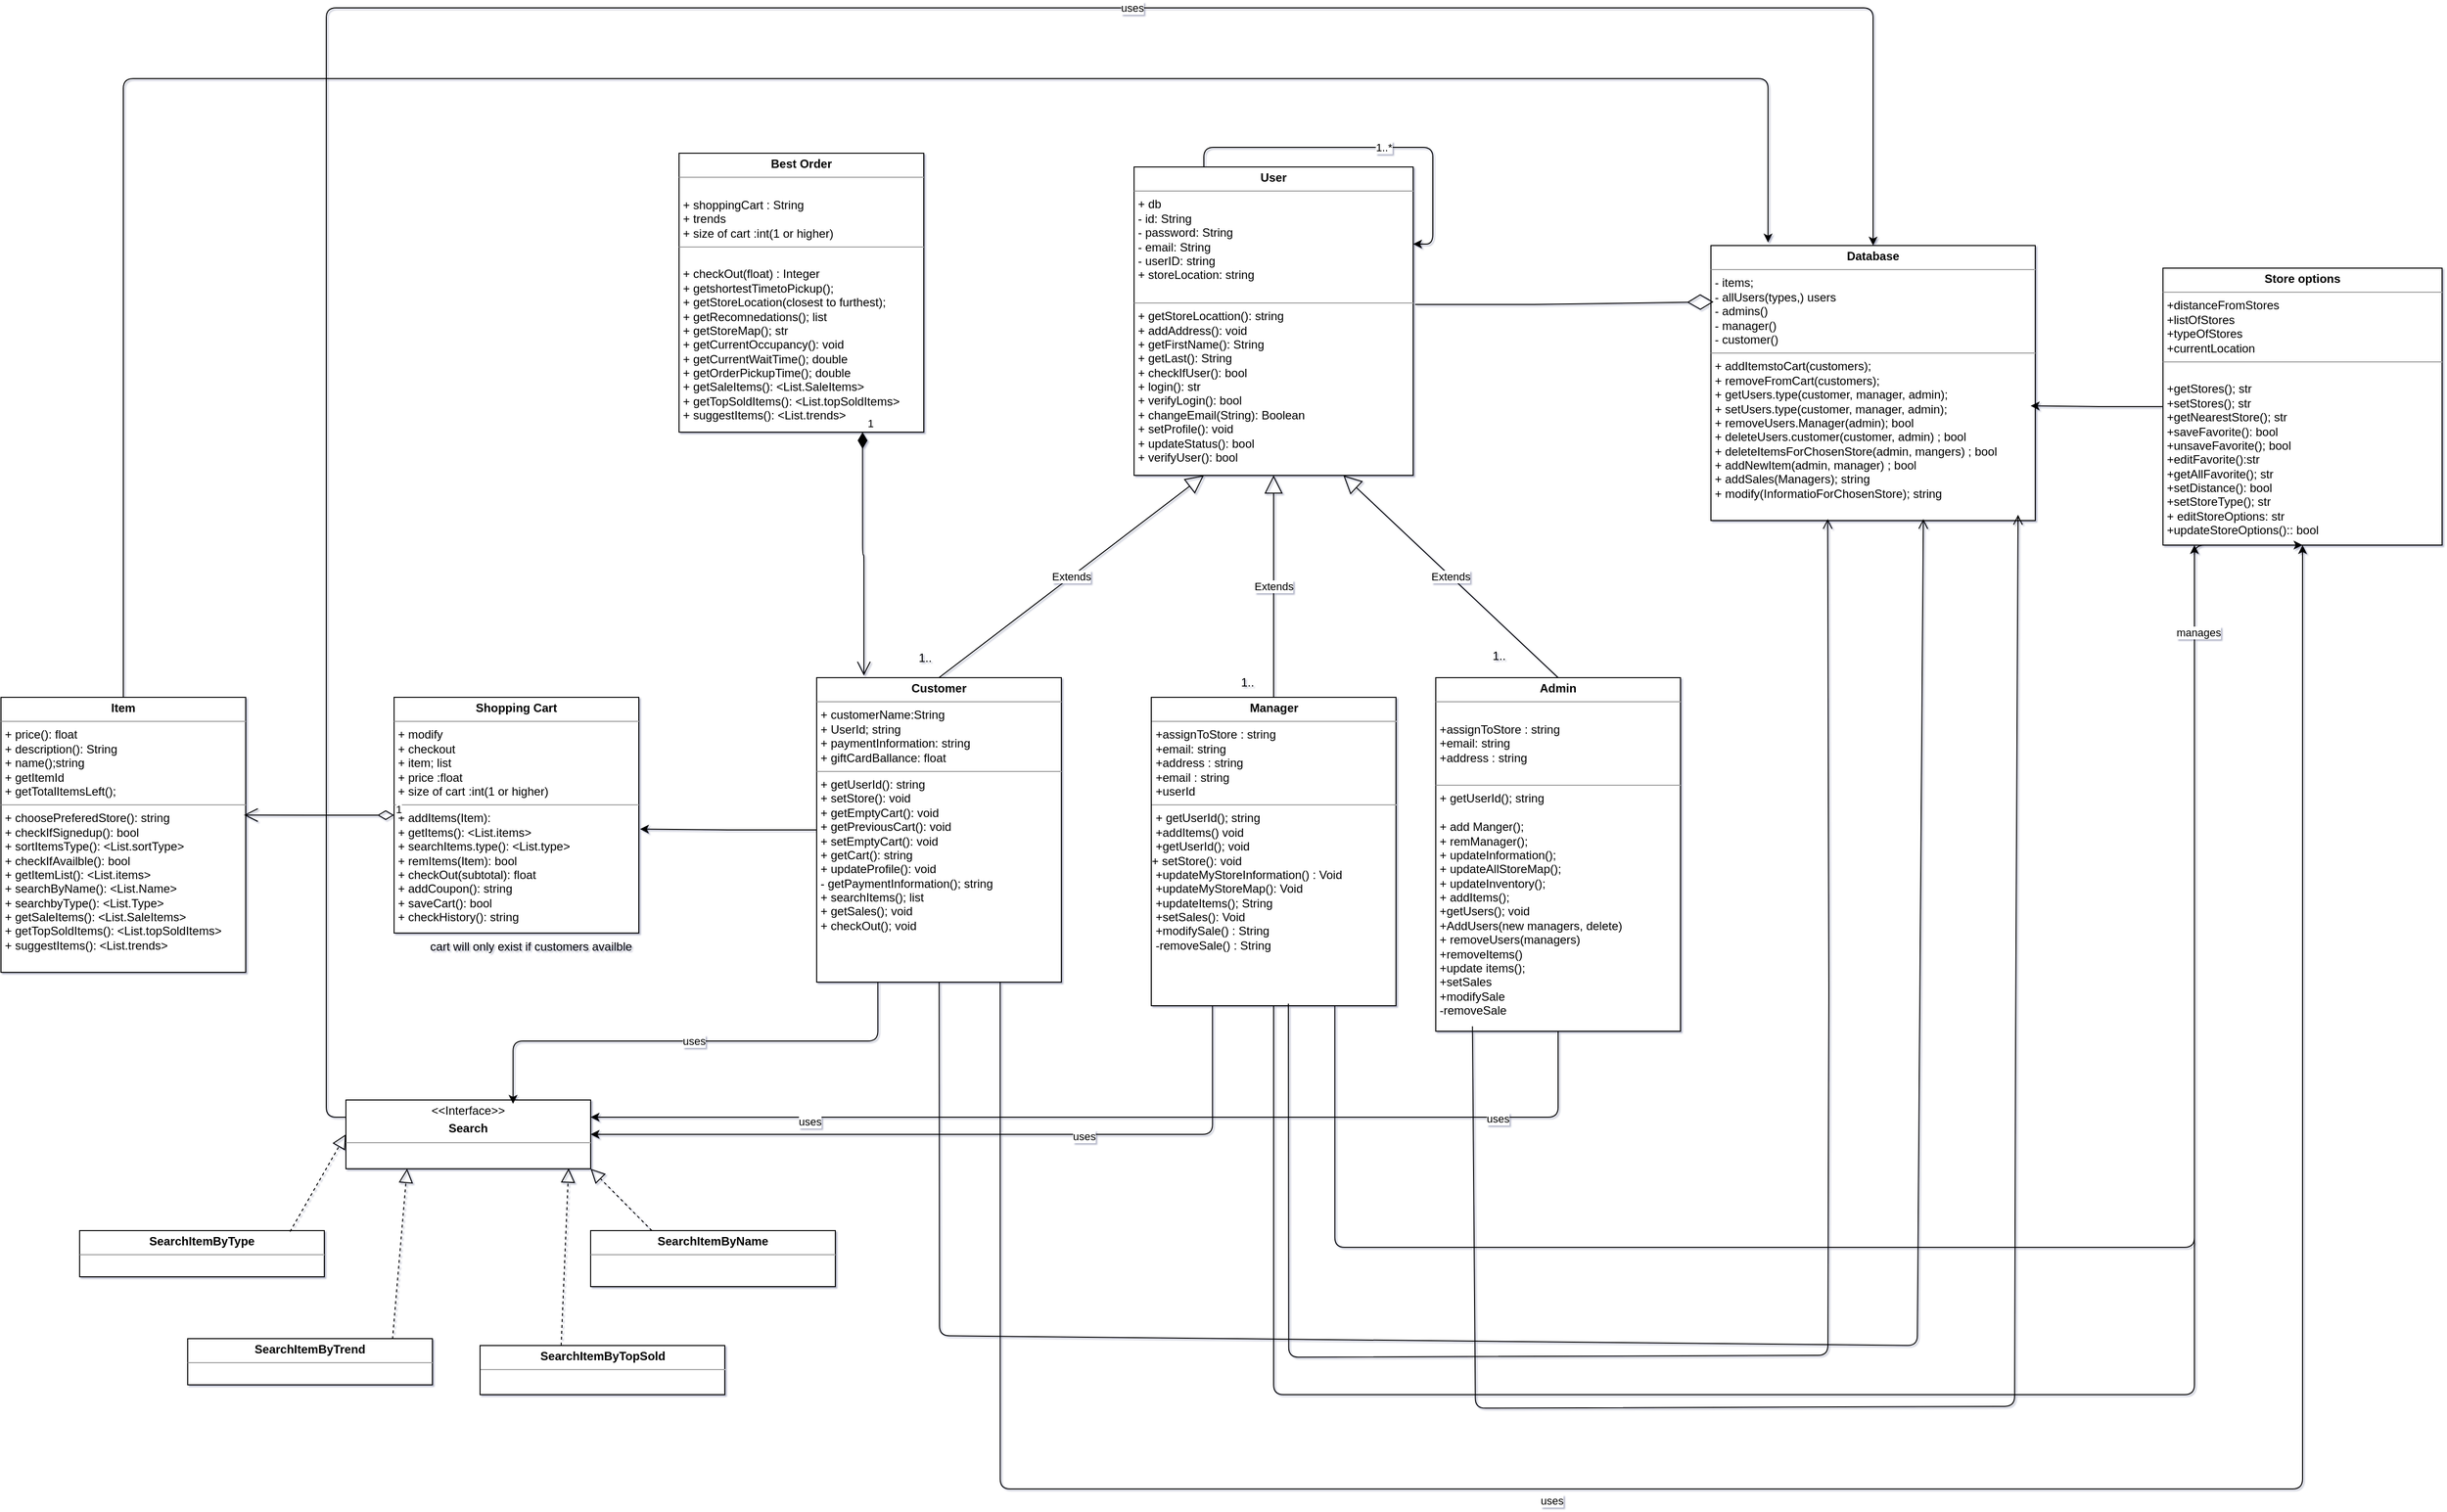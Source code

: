 <mxfile version="16.6.7" type="device"><diagram id="tmAvwurHHeHUcrPJhPX1" name="Page-1"><mxGraphModel dx="4843" dy="2565" grid="0" gridSize="10" guides="1" tooltips="1" connect="1" arrows="1" fold="1" page="1" pageScale="1" pageWidth="1169" pageHeight="827" background="#FFFFFF" math="1" shadow="1"><root><mxCell id="0"/><mxCell id="1" parent="0"/><mxCell id="Yh5USeuno_GBtxVjrRNv-124" value="" style="group" vertex="1" connectable="0" parent="1"><mxGeometry x="-2298" y="-796" width="2484" height="1508" as="geometry"/></mxCell><mxCell id="Yh5USeuno_GBtxVjrRNv-4" value="&lt;p style=&quot;margin: 0px ; margin-top: 4px ; text-align: center&quot;&gt;&lt;b&gt;User&lt;/b&gt;&lt;/p&gt;&lt;hr size=&quot;1&quot;&gt;&lt;p style=&quot;margin: 0px ; margin-left: 4px&quot;&gt;+ db&lt;/p&gt;&lt;p style=&quot;margin: 0px ; margin-left: 4px&quot;&gt;- id: String&lt;/p&gt;&lt;p style=&quot;margin: 0px ; margin-left: 4px&quot;&gt;- password: String&lt;/p&gt;&lt;p style=&quot;margin: 0px ; margin-left: 4px&quot;&gt;- email: String&amp;nbsp;&lt;/p&gt;&lt;p style=&quot;margin: 0px ; margin-left: 4px&quot;&gt;- userID: string&lt;/p&gt;&lt;p style=&quot;margin: 0px 0px 0px 4px&quot;&gt;+ storeLocation: string&lt;/p&gt;&lt;div&gt;&lt;br&gt;&lt;/div&gt;&lt;hr size=&quot;1&quot;&gt;&lt;p style=&quot;margin: 0px ; margin-left: 4px&quot;&gt;+ getStoreLocattion(): string&lt;/p&gt;&lt;p style=&quot;margin: 0px ; margin-left: 4px&quot;&gt;+ addAddress(): void&lt;/p&gt;&lt;p style=&quot;margin: 0px ; margin-left: 4px&quot;&gt;+ getFirstName(): String&lt;/p&gt;&lt;p style=&quot;margin: 0px ; margin-left: 4px&quot;&gt;+ getLast(): String&lt;/p&gt;&lt;p style=&quot;margin: 0px 0px 0px 4px&quot;&gt;+ checkIfUser(): bool&lt;/p&gt;&lt;p style=&quot;margin: 0px 0px 0px 4px&quot;&gt;+ login(): str&lt;/p&gt;&lt;p style=&quot;margin: 0px 0px 0px 4px&quot;&gt;+ verifyLogin(): bool&lt;/p&gt;&lt;p style=&quot;margin: 0px ; margin-left: 4px&quot;&gt;+ changeEmail(String): Boolean&lt;/p&gt;&lt;p style=&quot;margin: 0px ; margin-left: 4px&quot;&gt;+ setProfile(): void&lt;/p&gt;&lt;p style=&quot;margin: 0px ; margin-left: 4px&quot;&gt;&lt;span&gt;+ updateStatus(): bool&lt;/span&gt;&lt;br&gt;&lt;/p&gt;&lt;p style=&quot;margin: 0px ; margin-left: 4px&quot;&gt;+ verifyUser(): bool&lt;/p&gt;" style="verticalAlign=top;align=left;overflow=fill;fontSize=12;fontFamily=Helvetica;html=1;rounded=0;" vertex="1" parent="Yh5USeuno_GBtxVjrRNv-124"><mxGeometry x="1153" y="162" width="284" height="314" as="geometry"/></mxCell><mxCell id="Yh5USeuno_GBtxVjrRNv-9" value="&lt;p style=&quot;margin: 0px ; margin-top: 4px ; text-align: center&quot;&gt;&lt;b&gt;Customer&lt;/b&gt;&lt;/p&gt;&lt;hr size=&quot;1&quot;&gt;&lt;p style=&quot;margin: 0px ; margin-left: 4px&quot;&gt;+ customerName:String&lt;/p&gt;&lt;p style=&quot;margin: 0px ; margin-left: 4px&quot;&gt;+ UserId; string&amp;nbsp;&lt;/p&gt;&lt;p style=&quot;margin: 0px ; margin-left: 4px&quot;&gt;&lt;span&gt;+ paymentInformation: string&lt;/span&gt;&lt;br&gt;&lt;/p&gt;&lt;p style=&quot;margin: 0px ; margin-left: 4px&quot;&gt;+ giftCardBallance: float&lt;/p&gt;&lt;hr size=&quot;1&quot;&gt;&lt;p style=&quot;margin: 0px 0px 0px 4px&quot;&gt;&lt;span&gt;+ getUserId(): string&lt;/span&gt;&lt;br&gt;&lt;/p&gt;&lt;p style=&quot;margin: 0px 0px 0px 4px&quot;&gt;&lt;span&gt;+ setStore(): void&lt;/span&gt;&lt;/p&gt;&lt;p style=&quot;margin: 0px 0px 0px 4px&quot;&gt;&lt;span&gt;+ getEmptyCart(): void&lt;/span&gt;&lt;br&gt;&lt;/p&gt;&lt;p style=&quot;margin: 0px 0px 0px 4px&quot;&gt;&lt;span&gt;+ getPreviousCart(): void&lt;/span&gt;&lt;/p&gt;&lt;p style=&quot;margin: 0px 0px 0px 4px&quot;&gt;+ setEmptyCart(): void&lt;/p&gt;&lt;p style=&quot;margin: 0px 0px 0px 4px&quot;&gt;+ getCart(): string&lt;/p&gt;&lt;p style=&quot;margin: 0px 0px 0px 4px&quot;&gt;+ updateProfile(): void&lt;/p&gt;&lt;p style=&quot;margin: 0px 0px 0px 4px&quot;&gt;&lt;span&gt;- getPaymentInformation(); string&lt;/span&gt;&lt;br&gt;&lt;/p&gt;&lt;p style=&quot;margin: 0px 0px 0px 4px&quot;&gt;+ searchItems(); list&lt;/p&gt;&lt;p style=&quot;margin: 0px 0px 0px 4px&quot;&gt;+ getSales(); void&lt;/p&gt;&lt;p style=&quot;margin: 0px 0px 0px 4px&quot;&gt;+ checkOut(); void&lt;/p&gt;&lt;div&gt;&lt;br&gt;&lt;/div&gt;" style="verticalAlign=top;align=left;overflow=fill;fontSize=12;fontFamily=Helvetica;html=1;rounded=0;" vertex="1" parent="Yh5USeuno_GBtxVjrRNv-124"><mxGeometry x="830" y="682" width="249" height="310" as="geometry"/></mxCell><mxCell id="Yh5USeuno_GBtxVjrRNv-10" value="&lt;p style=&quot;margin: 0px ; margin-top: 4px ; text-align: center&quot;&gt;&lt;b&gt;Admin&lt;/b&gt;&lt;/p&gt;&lt;hr size=&quot;1&quot;&gt;&lt;p style=&quot;margin: 0px ; margin-left: 4px&quot;&gt;&lt;br&gt;&lt;/p&gt;&lt;p style=&quot;margin: 0px 0px 0px 4px&quot;&gt;+assignToStore : string&lt;/p&gt;&lt;p style=&quot;margin: 0px 0px 0px 4px&quot;&gt;+email: string&lt;/p&gt;&lt;p style=&quot;margin: 0px 0px 0px 4px&quot;&gt;+address : string&lt;/p&gt;&lt;p style=&quot;margin: 0px 0px 0px 4px&quot;&gt;&lt;br&gt;&lt;/p&gt;&lt;hr size=&quot;1&quot;&gt;&lt;p style=&quot;margin: 0px 0px 0px 4px&quot;&gt;+ getUserId(); string&lt;br&gt;&lt;/p&gt;&lt;div&gt;&lt;br&gt;&lt;/div&gt;&lt;p style=&quot;margin: 0px 0px 0px 4px&quot;&gt;+ add Manger();&lt;/p&gt;&lt;p style=&quot;margin: 0px 0px 0px 4px&quot;&gt;+ remManager();&lt;/p&gt;&lt;p style=&quot;margin: 0px 0px 0px 4px&quot;&gt;+ updateInformation();&lt;/p&gt;&lt;p style=&quot;margin: 0px 0px 0px 4px&quot;&gt;+ updateAllStoreMap();&lt;/p&gt;&lt;p style=&quot;margin: 0px 0px 0px 4px&quot;&gt;+ updateInventory();&lt;/p&gt;&lt;p style=&quot;margin: 0px 0px 0px 4px&quot;&gt;+ addItems();&lt;/p&gt;&lt;p style=&quot;margin: 0px 0px 0px 4px&quot;&gt;+getUsers(); void&lt;/p&gt;&lt;p style=&quot;margin: 0px 0px 0px 4px&quot;&gt;+AddUsers(new managers, delete)&lt;/p&gt;&lt;p style=&quot;margin: 0px 0px 0px 4px&quot;&gt;+ removeUsers(managers)&lt;/p&gt;&lt;p style=&quot;margin: 0px 0px 0px 4px&quot;&gt;+removeItems()&lt;/p&gt;&lt;p style=&quot;margin: 0px 0px 0px 4px&quot;&gt;+update items();&lt;/p&gt;&lt;p style=&quot;margin: 0px 0px 0px 4px&quot;&gt;+setSales&lt;/p&gt;&lt;p style=&quot;margin: 0px 0px 0px 4px&quot;&gt;+modifySale&lt;/p&gt;&lt;p style=&quot;margin: 0px 0px 0px 4px&quot;&gt;-removeSale&lt;/p&gt;" style="verticalAlign=top;align=left;overflow=fill;fontSize=12;fontFamily=Helvetica;html=1;rounded=0;" vertex="1" parent="Yh5USeuno_GBtxVjrRNv-124"><mxGeometry x="1460" y="682" width="249" height="360" as="geometry"/></mxCell><mxCell id="Yh5USeuno_GBtxVjrRNv-13" value="&lt;p style=&quot;margin: 0px ; margin-top: 4px ; text-align: center&quot;&gt;&lt;b&gt;Shopping Cart&lt;/b&gt;&lt;/p&gt;&lt;hr size=&quot;1&quot;&gt;&lt;p style=&quot;margin: 0px ; margin-left: 4px&quot;&gt;+ modify&lt;/p&gt;&lt;p style=&quot;margin: 0px ; margin-left: 4px&quot;&gt;+ checkout&lt;/p&gt;&lt;p style=&quot;margin: 0px ; margin-left: 4px&quot;&gt;+ item; list&lt;/p&gt;&lt;p style=&quot;margin: 0px ; margin-left: 4px&quot;&gt;+ price :float&lt;/p&gt;&lt;p style=&quot;margin: 0px ; margin-left: 4px&quot;&gt;+ size of cart :int(1 or higher)&lt;/p&gt;&lt;hr size=&quot;1&quot;&gt;&lt;p style=&quot;margin: 0px 0px 0px 4px&quot;&gt;+ addItems(Item):&lt;/p&gt;&lt;p style=&quot;margin: 0px 0px 0px 4px&quot;&gt;+ getItems(): &amp;lt;List.items&amp;gt;&lt;/p&gt;&lt;p style=&quot;margin: 0px 0px 0px 4px&quot;&gt;+ searchItems.type(): &amp;lt;List.type&amp;gt;&lt;/p&gt;&lt;p style=&quot;margin: 0px 0px 0px 4px&quot;&gt;+ remItems(Item): bool&lt;/p&gt;&lt;p style=&quot;margin: 0px 0px 0px 4px&quot;&gt;+ checkOut(subtotal): float&lt;/p&gt;&lt;p style=&quot;margin: 0px 0px 0px 4px&quot;&gt;&lt;span&gt;+ addCoupon(): string&lt;/span&gt;&lt;br&gt;&lt;/p&gt;&lt;p style=&quot;margin: 0px 0px 0px 4px&quot;&gt;+ saveCart(): bool&lt;/p&gt;&lt;p style=&quot;margin: 0px 0px 0px 4px&quot;&gt;+ checkHistory(): string&lt;/p&gt;&lt;p style=&quot;margin: 0px 0px 0px 4px&quot;&gt;&lt;br&gt;&lt;/p&gt;&lt;div&gt;&lt;br&gt;&lt;/div&gt;" style="verticalAlign=top;align=left;overflow=fill;fontSize=12;fontFamily=Helvetica;html=1;rounded=0;" vertex="1" parent="Yh5USeuno_GBtxVjrRNv-124"><mxGeometry x="400" y="702" width="249" height="240" as="geometry"/></mxCell><mxCell id="Yh5USeuno_GBtxVjrRNv-98" style="edgeStyle=orthogonalEdgeStyle;curved=0;rounded=1;sketch=0;orthogonalLoop=1;jettySize=auto;html=1;entryX=1.005;entryY=0.559;entryDx=0;entryDy=0;entryPerimeter=0;" edge="1" parent="Yh5USeuno_GBtxVjrRNv-124" source="Yh5USeuno_GBtxVjrRNv-9" target="Yh5USeuno_GBtxVjrRNv-13"><mxGeometry relative="1" as="geometry"/></mxCell><mxCell id="Yh5USeuno_GBtxVjrRNv-14" value="&lt;p style=&quot;margin: 0px ; margin-top: 4px ; text-align: center&quot;&gt;&lt;b&gt;Manager&lt;/b&gt;&lt;/p&gt;&lt;hr size=&quot;1&quot;&gt;&lt;p style=&quot;margin: 0px ; margin-left: 4px&quot;&gt;&lt;span&gt;+assignToStore : string&lt;/span&gt;&lt;br&gt;&lt;/p&gt;&lt;p style=&quot;margin: 0px 0px 0px 4px&quot;&gt;+email: string&lt;/p&gt;&lt;p style=&quot;margin: 0px 0px 0px 4px&quot;&gt;+address : string&lt;/p&gt;&lt;p style=&quot;margin: 0px ; margin-left: 4px&quot;&gt;+email : string&lt;/p&gt;&lt;p style=&quot;margin: 0px ; margin-left: 4px&quot;&gt;+userId&lt;/p&gt;&lt;hr size=&quot;1&quot;&gt;&lt;p style=&quot;margin: 0px 0px 0px 4px&quot;&gt;+ getUserId(); string&lt;/p&gt;&lt;p style=&quot;margin: 0px 0px 0px 4px&quot;&gt;+addItems() voi&lt;span&gt;d&lt;/span&gt;&lt;/p&gt;&lt;p style=&quot;margin: 0px 0px 0px 4px&quot;&gt;+getUserId(); void&lt;/p&gt;&lt;div&gt;+ setStore(): void&lt;/div&gt;&lt;p style=&quot;margin: 0px 0px 0px 4px&quot;&gt;+updateMyStoreInformatio&lt;span&gt;n() : Void&lt;/span&gt;&lt;/p&gt;&lt;p style=&quot;margin: 0px 0px 0px 4px&quot;&gt;&lt;span&gt;+updateMyStoreMap(): Void&lt;/span&gt;&lt;span&gt;&amp;nbsp;&lt;/span&gt;&lt;/p&gt;&lt;p style=&quot;margin: 0px 0px 0px 4px&quot;&gt;&lt;span&gt;+updateItems(); String&lt;/span&gt;&lt;br&gt;&lt;/p&gt;&lt;p style=&quot;margin: 0px 0px 0px 4px&quot;&gt;&lt;span&gt;+setSales(): Void&lt;/span&gt;&lt;/p&gt;&lt;p style=&quot;margin: 0px 0px 0px 4px&quot;&gt;&lt;span&gt;+modifySale() : String&lt;/span&gt;&lt;br&gt;&lt;/p&gt;&lt;p style=&quot;margin: 0px 0px 0px 4px&quot;&gt;-removeSale() : String&lt;/p&gt;&lt;p style=&quot;margin: 0px 0px 0px 4px&quot;&gt;&lt;br&gt;&lt;/p&gt;&lt;div&gt;&lt;br&gt;&lt;/div&gt;" style="verticalAlign=top;align=left;overflow=fill;fontSize=12;fontFamily=Helvetica;html=1;rounded=0;" vertex="1" parent="Yh5USeuno_GBtxVjrRNv-124"><mxGeometry x="1170.5" y="702" width="249" height="314" as="geometry"/></mxCell><mxCell id="Yh5USeuno_GBtxVjrRNv-15" value="&lt;p style=&quot;margin: 0px ; margin-top: 4px ; text-align: center&quot;&gt;&lt;b&gt;Item&lt;/b&gt;&lt;/p&gt;&lt;hr size=&quot;1&quot;&gt;&lt;p style=&quot;margin: 0px ; margin-left: 4px&quot;&gt;+ price(): float&lt;/p&gt;&lt;p style=&quot;margin: 0px ; margin-left: 4px&quot;&gt;+ description(): String&lt;/p&gt;&lt;p style=&quot;margin: 0px ; margin-left: 4px&quot;&gt;&lt;span&gt;+ name();string&lt;/span&gt;&lt;br&gt;&lt;/p&gt;&lt;p style=&quot;margin: 0px ; margin-left: 4px&quot;&gt;&lt;span&gt;+ getItemId&lt;/span&gt;&lt;/p&gt;&lt;p style=&quot;margin: 0px ; margin-left: 4px&quot;&gt;&lt;span&gt;+ getTotalItemsLeft();&lt;/span&gt;&lt;/p&gt;&lt;hr size=&quot;1&quot;&gt;&lt;p style=&quot;margin: 0px 0px 0px 4px&quot;&gt;&lt;span&gt;+ choosePreferedStore(): string&lt;/span&gt;&lt;br&gt;&lt;/p&gt;&lt;p style=&quot;margin: 0px 0px 0px 4px&quot;&gt;+ checkIfSignedup(): bool&lt;/p&gt;&lt;p style=&quot;margin: 0px 0px 0px 4px&quot;&gt;+ sortItemsType(): &amp;lt;List.sortType&amp;gt;&lt;/p&gt;&lt;p style=&quot;margin: 0px 0px 0px 4px&quot;&gt;+ checkIfAvailble(): bool&lt;/p&gt;&lt;p style=&quot;margin: 0px 0px 0px 4px&quot;&gt;+ getItemList(): &amp;lt;List.items&amp;gt;&lt;/p&gt;&lt;p style=&quot;margin: 0px 0px 0px 4px&quot;&gt;+ searchByName(): &amp;lt;List.Name&amp;gt;&lt;/p&gt;&lt;p style=&quot;margin: 0px 0px 0px 4px&quot;&gt;+ searchbyType(): &amp;lt;List.Type&amp;gt;&lt;/p&gt;&lt;p style=&quot;margin: 0px 0px 0px 4px&quot;&gt;&lt;span&gt;+ getSaleItems(): &amp;lt;List.SaleItems&amp;gt;&lt;/span&gt;&lt;/p&gt;&lt;p style=&quot;margin: 0px 0px 0px 4px&quot;&gt;&lt;span&gt;+ getTopSoldItems(): &amp;lt;List.topSoldItems&amp;gt;&lt;/span&gt;&lt;/p&gt;&lt;p style=&quot;margin: 0px 0px 0px 4px&quot;&gt;+ suggestItems(): &amp;lt;List.trends&amp;gt;&lt;/p&gt;&lt;p style=&quot;margin: 0px 0px 0px 4px&quot;&gt;&lt;br&gt;&lt;/p&gt;&lt;p style=&quot;margin: 0px 0px 0px 4px&quot;&gt;&lt;br&gt;&lt;/p&gt;" style="verticalAlign=top;align=left;overflow=fill;fontSize=12;fontFamily=Helvetica;html=1;rounded=0;" vertex="1" parent="Yh5USeuno_GBtxVjrRNv-124"><mxGeometry y="702" width="249" height="280" as="geometry"/></mxCell><mxCell id="Yh5USeuno_GBtxVjrRNv-29" value="&lt;p style=&quot;margin: 0px ; margin-top: 4px ; text-align: center&quot;&gt;&lt;b&gt;Store options&lt;/b&gt;&lt;/p&gt;&lt;hr size=&quot;1&quot;&gt;&lt;p style=&quot;margin: 0px ; margin-left: 4px&quot;&gt;+distanceFromStores&lt;/p&gt;&lt;p style=&quot;margin: 0px ; margin-left: 4px&quot;&gt;+listOfStores&lt;/p&gt;&lt;p style=&quot;margin: 0px ; margin-left: 4px&quot;&gt;+typeOfStores&lt;/p&gt;&lt;p style=&quot;margin: 0px ; margin-left: 4px&quot;&gt;+currentLocation&lt;/p&gt;&lt;hr size=&quot;1&quot;&gt;&lt;p style=&quot;margin: 0px ; margin-left: 4px&quot;&gt;&lt;br&gt;&lt;/p&gt;&lt;p style=&quot;margin: 0px ; margin-left: 4px&quot;&gt;+getStores(); str&lt;/p&gt;&lt;p style=&quot;margin: 0px ; margin-left: 4px&quot;&gt;+setStores(); str&lt;/p&gt;&lt;p style=&quot;margin: 0px ; margin-left: 4px&quot;&gt;+getNearestStore(); str&lt;/p&gt;&lt;p style=&quot;margin: 0px ; margin-left: 4px&quot;&gt;+saveFavorite(): bool&lt;/p&gt;&lt;p style=&quot;margin: 0px ; margin-left: 4px&quot;&gt;+unsaveFavorite(); bool&lt;/p&gt;&lt;p style=&quot;margin: 0px ; margin-left: 4px&quot;&gt;+editFavorite():str&lt;/p&gt;&lt;p style=&quot;margin: 0px ; margin-left: 4px&quot;&gt;+getAllFavorite(); str&lt;/p&gt;&lt;p style=&quot;margin: 0px ; margin-left: 4px&quot;&gt;+setDistance(): bool&lt;/p&gt;&lt;p style=&quot;margin: 0px ; margin-left: 4px&quot;&gt;+setStoreType(); str&lt;/p&gt;&lt;p style=&quot;margin: 0px ; margin-left: 4px&quot;&gt;+ editStoreOptions: str&lt;/p&gt;&lt;p style=&quot;margin: 0px ; margin-left: 4px&quot;&gt;+updateStoreOptions():: bool&lt;/p&gt;&lt;p style=&quot;margin: 0px ; margin-left: 4px&quot;&gt;&lt;br&gt;&lt;/p&gt;&lt;p style=&quot;margin: 0px ; margin-left: 4px&quot;&gt;&lt;br&gt;&lt;/p&gt;" style="verticalAlign=top;align=left;overflow=fill;fontSize=12;fontFamily=Helvetica;html=1;rounded=0;" vertex="1" parent="Yh5USeuno_GBtxVjrRNv-124"><mxGeometry x="2200" y="265" width="284" height="282" as="geometry"/></mxCell><mxCell id="Yh5USeuno_GBtxVjrRNv-117" style="edgeStyle=orthogonalEdgeStyle;curved=0;rounded=1;sketch=0;orthogonalLoop=1;jettySize=auto;html=1;exitX=0.75;exitY=1;exitDx=0;exitDy=0;entryX=0.5;entryY=1;entryDx=0;entryDy=0;" edge="1" parent="Yh5USeuno_GBtxVjrRNv-124" source="Yh5USeuno_GBtxVjrRNv-9" target="Yh5USeuno_GBtxVjrRNv-29"><mxGeometry relative="1" as="geometry"><Array as="points"><mxPoint x="1017" y="1508"/><mxPoint x="2342" y="1508"/></Array></mxGeometry></mxCell><mxCell id="Yh5USeuno_GBtxVjrRNv-118" value="uses&lt;br&gt;" style="edgeLabel;html=1;align=center;verticalAlign=middle;resizable=0;points=[];" vertex="1" connectable="0" parent="Yh5USeuno_GBtxVjrRNv-117"><mxGeometry x="-0.23" y="-12" relative="1" as="geometry"><mxPoint x="-2" as="offset"/></mxGeometry></mxCell><mxCell id="Yh5USeuno_GBtxVjrRNv-105" style="edgeStyle=orthogonalEdgeStyle;curved=0;rounded=1;sketch=0;orthogonalLoop=1;jettySize=auto;html=1;exitX=0.75;exitY=1;exitDx=0;exitDy=0;" edge="1" parent="Yh5USeuno_GBtxVjrRNv-124" source="Yh5USeuno_GBtxVjrRNv-14" target="Yh5USeuno_GBtxVjrRNv-29"><mxGeometry relative="1" as="geometry"><mxPoint x="2170" y="1642.909" as="targetPoint"/><Array as="points"><mxPoint x="1357" y="1262"/><mxPoint x="2232" y="1262"/></Array></mxGeometry></mxCell><mxCell id="Yh5USeuno_GBtxVjrRNv-107" style="edgeStyle=orthogonalEdgeStyle;curved=0;rounded=1;sketch=0;orthogonalLoop=1;jettySize=auto;html=1;exitX=0.5;exitY=1;exitDx=0;exitDy=0;entryX=0.5;entryY=1;entryDx=0;entryDy=0;" edge="1" parent="Yh5USeuno_GBtxVjrRNv-124" source="Yh5USeuno_GBtxVjrRNv-14" target="Yh5USeuno_GBtxVjrRNv-29"><mxGeometry relative="1" as="geometry"><Array as="points"><mxPoint x="1295" y="1412"/><mxPoint x="2232" y="1412"/></Array></mxGeometry></mxCell><mxCell id="Yh5USeuno_GBtxVjrRNv-108" value="manages" style="edgeLabel;html=1;align=center;verticalAlign=middle;resizable=0;points=[];" vertex="1" connectable="0" parent="Yh5USeuno_GBtxVjrRNv-107"><mxGeometry x="0.828" y="-4" relative="1" as="geometry"><mxPoint as="offset"/></mxGeometry></mxCell><mxCell id="Yh5USeuno_GBtxVjrRNv-31" value="&lt;p style=&quot;margin: 0px ; margin-top: 4px ; text-align: center&quot;&gt;&lt;b&gt;Best Order&lt;/b&gt;&lt;/p&gt;&lt;hr size=&quot;1&quot;&gt;&lt;p style=&quot;margin: 0px ; margin-left: 4px&quot;&gt;&lt;br&gt;&lt;/p&gt;&lt;p style=&quot;margin: 0px ; margin-left: 4px&quot;&gt;+ shoppingCart : String&lt;/p&gt;&lt;p style=&quot;margin: 0px ; margin-left: 4px&quot;&gt;&lt;span&gt;+ trends&lt;/span&gt;&lt;/p&gt;&lt;p style=&quot;margin: 0px ; margin-left: 4px&quot;&gt;&lt;span&gt;+ size of cart :int(1 or higher)&lt;/span&gt;&lt;br&gt;&lt;/p&gt;&lt;hr size=&quot;1&quot;&gt;&lt;p style=&quot;margin: 0px 0px 0px 4px&quot;&gt;&lt;br&gt;&lt;/p&gt;&lt;p style=&quot;margin: 0px 0px 0px 4px&quot;&gt;+ checkOut(float) : Integer&amp;nbsp;&lt;/p&gt;&lt;p style=&quot;margin: 0px 0px 0px 4px&quot;&gt;&lt;span&gt;+ getshortestTimetoPickup()&lt;/span&gt;&lt;span&gt;;&lt;/span&gt;&lt;/p&gt;&lt;p style=&quot;margin: 0px 0px 0px 4px&quot;&gt;&lt;span&gt;+ getStoreLocation(closest to furthest);&lt;/span&gt;&lt;/p&gt;&lt;p style=&quot;margin: 0px 0px 0px 4px&quot;&gt;&lt;span&gt;+ getRecomnedations(); list&lt;/span&gt;&lt;/p&gt;&lt;p style=&quot;margin: 0px 0px 0px 4px&quot;&gt;&lt;span&gt;+ getStoreMap(); str&lt;/span&gt;&lt;/p&gt;&lt;p style=&quot;margin: 0px 0px 0px 4px&quot;&gt;&lt;span&gt;+ getCurrentOccupancy(): void&lt;/span&gt;&lt;/p&gt;&lt;p style=&quot;margin: 0px 0px 0px 4px&quot;&gt;&lt;span&gt;+ getCurrentWaitTime(); double&lt;/span&gt;&lt;/p&gt;&lt;p style=&quot;margin: 0px 0px 0px 4px&quot;&gt;+ getOrderPickupTime(); double&lt;/p&gt;&lt;p style=&quot;margin: 0px 0px 0px 4px&quot;&gt;+ getSaleItems(): &amp;lt;List.SaleItems&amp;gt;&lt;/p&gt;&lt;p style=&quot;margin: 0px 0px 0px 4px&quot;&gt;+ getTopSoldItems(): &amp;lt;List.topSoldItems&amp;gt;&lt;/p&gt;&lt;p style=&quot;margin: 0px 0px 0px 4px&quot;&gt;+ suggestItems(): &amp;lt;List.trends&amp;gt;&lt;/p&gt;&lt;p style=&quot;margin: 0px 0px 0px 4px&quot;&gt;&lt;br&gt;&lt;/p&gt;&lt;p style=&quot;margin: 0px 0px 0px 4px&quot;&gt;&lt;br&gt;&lt;/p&gt;&lt;div&gt;&lt;br&gt;&lt;/div&gt;" style="verticalAlign=top;align=left;overflow=fill;fontSize=12;fontFamily=Helvetica;html=1;rounded=0;" vertex="1" parent="Yh5USeuno_GBtxVjrRNv-124"><mxGeometry x="690" y="148" width="249" height="284" as="geometry"/></mxCell><mxCell id="Yh5USeuno_GBtxVjrRNv-32" value="&lt;p style=&quot;margin: 0px ; margin-top: 4px ; text-align: center&quot;&gt;&lt;b&gt;Database&lt;/b&gt;&lt;/p&gt;&lt;hr size=&quot;1&quot;&gt;&lt;p style=&quot;margin: 0px ; margin-left: 4px&quot;&gt;- items;&lt;/p&gt;&lt;p style=&quot;margin: 0px ; margin-left: 4px&quot;&gt;- allUsers(types,) users&lt;/p&gt;&lt;p style=&quot;margin: 0px ; margin-left: 4px&quot;&gt;- admins()&lt;/p&gt;&lt;p style=&quot;margin: 0px ; margin-left: 4px&quot;&gt;- manager()&lt;/p&gt;&lt;p style=&quot;margin: 0px ; margin-left: 4px&quot;&gt;&lt;span&gt;- customer()&lt;/span&gt;&lt;/p&gt;&lt;hr size=&quot;1&quot;&gt;&lt;p style=&quot;margin: 0px ; margin-left: 4px&quot;&gt;+ addItemstoCart(customers);&lt;/p&gt;&lt;p style=&quot;margin: 0px ; margin-left: 4px&quot;&gt;+ removeFromCart(customers);&lt;/p&gt;&lt;p style=&quot;margin: 0px ; margin-left: 4px&quot;&gt;+ getUsers.type(customer, manager, admin);&lt;/p&gt;&lt;p style=&quot;margin: 0px ; margin-left: 4px&quot;&gt;+ setUsers.type(customer, manager, admin);&lt;/p&gt;&lt;p style=&quot;margin: 0px ; margin-left: 4px&quot;&gt;+ removeUsers.Manager(admin); bool&lt;/p&gt;&lt;p style=&quot;margin: 0px ; margin-left: 4px&quot;&gt;+ deleteUsers.customer(customer, admin) ; bool&lt;/p&gt;&lt;p style=&quot;margin: 0px ; margin-left: 4px&quot;&gt;+ deleteItemsForChosenStore(admin, mangers) ; bool&lt;/p&gt;&lt;p style=&quot;margin: 0px ; margin-left: 4px&quot;&gt;+ addNewItem(admin, manager) ; bool&lt;/p&gt;&lt;p style=&quot;margin: 0px ; margin-left: 4px&quot;&gt;+ addSales(Managers); string&lt;/p&gt;&lt;p style=&quot;margin: 0px ; margin-left: 4px&quot;&gt;+ modify(InformatioForChosenStore); string&lt;/p&gt;&lt;p style=&quot;margin: 0px ; margin-left: 4px&quot;&gt;&lt;br&gt;&lt;/p&gt;&lt;p style=&quot;margin: 0px ; margin-left: 4px&quot;&gt;&lt;br&gt;&lt;/p&gt;&lt;p style=&quot;margin: 0px ; margin-left: 4px&quot;&gt;&lt;br&gt;&lt;/p&gt;&lt;p style=&quot;margin: 0px ; margin-left: 4px&quot;&gt;&lt;br&gt;&lt;/p&gt;&lt;p style=&quot;margin: 0px ; margin-left: 4px&quot;&gt;&lt;br&gt;&lt;/p&gt;" style="verticalAlign=top;align=left;overflow=fill;fontSize=12;fontFamily=Helvetica;html=1;rounded=0;" vertex="1" parent="Yh5USeuno_GBtxVjrRNv-124"><mxGeometry x="1740" y="242.0" width="330" height="280" as="geometry"/></mxCell><mxCell id="Yh5USeuno_GBtxVjrRNv-34" value="Extends" style="endArrow=block;endSize=16;endFill=0;html=1;rounded=0;entryX=0.25;entryY=1;entryDx=0;entryDy=0;exitX=0.5;exitY=0;exitDx=0;exitDy=0;" edge="1" parent="Yh5USeuno_GBtxVjrRNv-124" source="Yh5USeuno_GBtxVjrRNv-9" target="Yh5USeuno_GBtxVjrRNv-4"><mxGeometry width="160" relative="1" as="geometry"><mxPoint x="920" y="362" as="sourcePoint"/><mxPoint x="1080" y="362" as="targetPoint"/></mxGeometry></mxCell><mxCell id="Yh5USeuno_GBtxVjrRNv-35" value="Extends" style="endArrow=block;endSize=16;endFill=0;html=1;rounded=0;entryX=0.5;entryY=1;entryDx=0;entryDy=0;exitX=0.5;exitY=0;exitDx=0;exitDy=0;" edge="1" parent="Yh5USeuno_GBtxVjrRNv-124" source="Yh5USeuno_GBtxVjrRNv-14" target="Yh5USeuno_GBtxVjrRNv-4"><mxGeometry width="160" relative="1" as="geometry"><mxPoint x="1290" y="652" as="sourcePoint"/><mxPoint x="1305" y="486" as="targetPoint"/></mxGeometry></mxCell><mxCell id="Yh5USeuno_GBtxVjrRNv-36" value="Extends" style="endArrow=block;endSize=16;endFill=0;html=1;rounded=0;entryX=0.75;entryY=1;entryDx=0;entryDy=0;exitX=0.5;exitY=0;exitDx=0;exitDy=0;" edge="1" parent="Yh5USeuno_GBtxVjrRNv-124" source="Yh5USeuno_GBtxVjrRNv-10" target="Yh5USeuno_GBtxVjrRNv-4"><mxGeometry width="160" relative="1" as="geometry"><mxPoint x="1640" y="662" as="sourcePoint"/><mxPoint x="1655" y="496" as="targetPoint"/></mxGeometry></mxCell><mxCell id="Yh5USeuno_GBtxVjrRNv-46" value="1.." style="text;html=1;align=center;verticalAlign=middle;resizable=0;points=[];autosize=1;strokeColor=none;fillColor=none;" vertex="1" parent="Yh5USeuno_GBtxVjrRNv-124"><mxGeometry x="925" y="652" width="30" height="20" as="geometry"/></mxCell><mxCell id="Yh5USeuno_GBtxVjrRNv-119" style="edgeStyle=orthogonalEdgeStyle;curved=0;rounded=1;sketch=0;orthogonalLoop=1;jettySize=auto;html=1;exitX=0;exitY=0.25;exitDx=0;exitDy=0;entryX=0.5;entryY=0;entryDx=0;entryDy=0;" edge="1" parent="Yh5USeuno_GBtxVjrRNv-124" source="Yh5USeuno_GBtxVjrRNv-48" target="Yh5USeuno_GBtxVjrRNv-32"><mxGeometry relative="1" as="geometry"><Array as="points"><mxPoint x="331" y="1130"/><mxPoint x="331"/><mxPoint x="1905"/></Array></mxGeometry></mxCell><mxCell id="Yh5USeuno_GBtxVjrRNv-120" value="uses" style="edgeLabel;html=1;align=center;verticalAlign=middle;resizable=0;points=[];" vertex="1" connectable="0" parent="Yh5USeuno_GBtxVjrRNv-119"><mxGeometry x="0.328" relative="1" as="geometry"><mxPoint as="offset"/></mxGeometry></mxCell><mxCell id="Yh5USeuno_GBtxVjrRNv-48" value="&lt;p style=&quot;margin: 0px ; margin-top: 4px ; text-align: center&quot;&gt;&amp;lt;&amp;lt;Interface&amp;gt;&amp;gt;&lt;/p&gt;&lt;p style=&quot;margin: 0px ; margin-top: 4px ; text-align: center&quot;&gt;&lt;b&gt;Search&lt;/b&gt;&lt;/p&gt;&lt;hr size=&quot;1&quot;&gt;&lt;p style=&quot;margin: 0px 0px 0px 4px&quot;&gt;&lt;br&gt;&lt;/p&gt;&lt;p style=&quot;margin: 0px 0px 0px 4px&quot;&gt;&lt;br&gt;&lt;/p&gt;" style="verticalAlign=top;align=left;overflow=fill;fontSize=12;fontFamily=Helvetica;html=1;rounded=0;" vertex="1" parent="Yh5USeuno_GBtxVjrRNv-124"><mxGeometry x="351" y="1112" width="249" height="70" as="geometry"/></mxCell><mxCell id="Yh5USeuno_GBtxVjrRNv-65" value="&lt;p style=&quot;margin: 0px ; margin-top: 4px ; text-align: center&quot;&gt;&lt;b&gt;SearchItemByType&lt;/b&gt;&lt;/p&gt;&lt;hr size=&quot;1&quot;&gt;&lt;p style=&quot;margin: 0px 0px 0px 4px&quot;&gt;&lt;br&gt;&lt;/p&gt;" style="verticalAlign=top;align=left;overflow=fill;fontSize=12;fontFamily=Helvetica;html=1;rounded=0;" vertex="1" parent="Yh5USeuno_GBtxVjrRNv-124"><mxGeometry x="80" y="1245" width="249" height="47" as="geometry"/></mxCell><mxCell id="Yh5USeuno_GBtxVjrRNv-66" value="&lt;p style=&quot;margin: 0px ; margin-top: 4px ; text-align: center&quot;&gt;&lt;b&gt;SearchItemByName&lt;/b&gt;&lt;/p&gt;&lt;hr size=&quot;1&quot;&gt;&lt;p style=&quot;margin: 0px 0px 0px 4px&quot;&gt;&lt;br&gt;&lt;/p&gt;" style="verticalAlign=top;align=left;overflow=fill;fontSize=12;fontFamily=Helvetica;html=1;rounded=0;" vertex="1" parent="Yh5USeuno_GBtxVjrRNv-124"><mxGeometry x="600" y="1245" width="249" height="57" as="geometry"/></mxCell><mxCell id="Yh5USeuno_GBtxVjrRNv-67" value="&lt;p style=&quot;margin: 0px ; margin-top: 4px ; text-align: center&quot;&gt;&lt;b&gt;SearchItemByTrend&lt;/b&gt;&lt;/p&gt;&lt;hr size=&quot;1&quot;&gt;&lt;p style=&quot;margin: 0px 0px 0px 4px&quot;&gt;&lt;br&gt;&lt;/p&gt;" style="verticalAlign=top;align=left;overflow=fill;fontSize=12;fontFamily=Helvetica;html=1;rounded=0;" vertex="1" parent="Yh5USeuno_GBtxVjrRNv-124"><mxGeometry x="190" y="1355" width="249" height="47" as="geometry"/></mxCell><mxCell id="Yh5USeuno_GBtxVjrRNv-68" value="&lt;p style=&quot;margin: 0px ; margin-top: 4px ; text-align: center&quot;&gt;&lt;b&gt;SearchItemByTopSold&lt;/b&gt;&lt;/p&gt;&lt;hr size=&quot;1&quot;&gt;&lt;p style=&quot;margin: 0px 0px 0px 4px&quot;&gt;&lt;br&gt;&lt;/p&gt;" style="verticalAlign=top;align=left;overflow=fill;fontSize=12;fontFamily=Helvetica;html=1;rounded=0;" vertex="1" parent="Yh5USeuno_GBtxVjrRNv-124"><mxGeometry x="487.5" y="1362" width="249" height="50" as="geometry"/></mxCell><mxCell id="Yh5USeuno_GBtxVjrRNv-82" value="" style="endArrow=block;dashed=1;endFill=0;endSize=12;html=1;rounded=1;sketch=0;curved=0;entryX=0;entryY=0.5;entryDx=0;entryDy=0;exitX=0.86;exitY=0.021;exitDx=0;exitDy=0;exitPerimeter=0;" edge="1" parent="Yh5USeuno_GBtxVjrRNv-124" source="Yh5USeuno_GBtxVjrRNv-65" target="Yh5USeuno_GBtxVjrRNv-48"><mxGeometry width="160" relative="1" as="geometry"><mxPoint x="200" y="1242" as="sourcePoint"/><mxPoint x="340" y="1182" as="targetPoint"/></mxGeometry></mxCell><mxCell id="Yh5USeuno_GBtxVjrRNv-83" value="" style="endArrow=block;dashed=1;endFill=0;endSize=12;html=1;rounded=1;sketch=0;curved=0;entryX=0.25;entryY=1;entryDx=0;entryDy=0;exitX=0.837;exitY=0.011;exitDx=0;exitDy=0;exitPerimeter=0;" edge="1" parent="Yh5USeuno_GBtxVjrRNv-124" source="Yh5USeuno_GBtxVjrRNv-67" target="Yh5USeuno_GBtxVjrRNv-48"><mxGeometry width="160" relative="1" as="geometry"><mxPoint x="340" y="1355" as="sourcePoint"/><mxPoint x="470" y="1260" as="targetPoint"/></mxGeometry></mxCell><mxCell id="Yh5USeuno_GBtxVjrRNv-84" value="" style="endArrow=block;dashed=1;endFill=0;endSize=12;html=1;rounded=1;sketch=0;curved=0;entryX=0.91;entryY=0.995;entryDx=0;entryDy=0;entryPerimeter=0;" edge="1" parent="Yh5USeuno_GBtxVjrRNv-124" target="Yh5USeuno_GBtxVjrRNv-48"><mxGeometry width="160" relative="1" as="geometry"><mxPoint x="570" y="1362" as="sourcePoint"/><mxPoint x="589" y="1182" as="targetPoint"/></mxGeometry></mxCell><mxCell id="Yh5USeuno_GBtxVjrRNv-85" value="" style="endArrow=block;dashed=1;endFill=0;endSize=12;html=1;rounded=1;sketch=0;curved=0;entryX=1;entryY=1;entryDx=0;entryDy=0;exitX=0.25;exitY=0;exitDx=0;exitDy=0;" edge="1" parent="Yh5USeuno_GBtxVjrRNv-124" source="Yh5USeuno_GBtxVjrRNv-66" target="Yh5USeuno_GBtxVjrRNv-48"><mxGeometry width="160" relative="1" as="geometry"><mxPoint x="700.0" y="1245" as="sourcePoint"/><mxPoint x="703.09" y="1071.65" as="targetPoint"/></mxGeometry></mxCell><mxCell id="Yh5USeuno_GBtxVjrRNv-87" value="cart will only exist if customers availble" style="text;html=1;align=center;verticalAlign=middle;resizable=0;points=[];autosize=1;strokeColor=none;fillColor=none;" vertex="1" parent="Yh5USeuno_GBtxVjrRNv-124"><mxGeometry x="429" y="946" width="220" height="20" as="geometry"/></mxCell><mxCell id="Yh5USeuno_GBtxVjrRNv-89" value="1" style="endArrow=open;html=1;endSize=12;startArrow=diamondThin;startSize=14;startFill=0;edgeStyle=orthogonalEdgeStyle;align=left;verticalAlign=bottom;rounded=1;sketch=0;curved=0;exitX=0;exitY=0.5;exitDx=0;exitDy=0;entryX=0.993;entryY=0.428;entryDx=0;entryDy=0;entryPerimeter=0;" edge="1" parent="Yh5USeuno_GBtxVjrRNv-124" source="Yh5USeuno_GBtxVjrRNv-13" target="Yh5USeuno_GBtxVjrRNv-15"><mxGeometry x="-1" y="3" relative="1" as="geometry"><mxPoint x="270" y="1052" as="sourcePoint"/><mxPoint x="430" y="1052" as="targetPoint"/></mxGeometry></mxCell><mxCell id="Yh5USeuno_GBtxVjrRNv-111" style="edgeStyle=orthogonalEdgeStyle;curved=0;rounded=1;sketch=0;orthogonalLoop=1;jettySize=auto;html=1;exitX=0.5;exitY=0;exitDx=0;exitDy=0;entryX=0.176;entryY=-0.011;entryDx=0;entryDy=0;entryPerimeter=0;" edge="1" parent="Yh5USeuno_GBtxVjrRNv-124" source="Yh5USeuno_GBtxVjrRNv-15" target="Yh5USeuno_GBtxVjrRNv-32"><mxGeometry relative="1" as="geometry"><mxPoint x="126" y="72" as="targetPoint"/><Array as="points"><mxPoint x="125" y="72"/><mxPoint x="1798" y="72"/></Array></mxGeometry></mxCell><mxCell id="Yh5USeuno_GBtxVjrRNv-93" value="" style="endArrow=diamondThin;endFill=0;endSize=24;html=1;rounded=1;sketch=0;curved=0;entryX=0.008;entryY=0.205;entryDx=0;entryDy=0;exitX=1.007;exitY=0.446;exitDx=0;exitDy=0;exitPerimeter=0;entryPerimeter=0;" edge="1" parent="Yh5USeuno_GBtxVjrRNv-124" source="Yh5USeuno_GBtxVjrRNv-4" target="Yh5USeuno_GBtxVjrRNv-32"><mxGeometry width="160" relative="1" as="geometry"><mxPoint x="1048.275" y="-265.52" as="sourcePoint"/><mxPoint x="2005" y="-698" as="targetPoint"/><Array as="points"><mxPoint x="1490" y="302"/><mxPoint x="1560" y="302"/></Array></mxGeometry></mxCell><mxCell id="Yh5USeuno_GBtxVjrRNv-113" style="edgeStyle=orthogonalEdgeStyle;curved=0;rounded=1;sketch=0;orthogonalLoop=1;jettySize=auto;html=1;entryX=0.986;entryY=0.583;entryDx=0;entryDy=0;entryPerimeter=0;" edge="1" parent="Yh5USeuno_GBtxVjrRNv-124" source="Yh5USeuno_GBtxVjrRNv-29" target="Yh5USeuno_GBtxVjrRNv-32"><mxGeometry relative="1" as="geometry"/></mxCell><mxCell id="Yh5USeuno_GBtxVjrRNv-95" value="" style="endArrow=open;startArrow=none;endFill=0;startFill=0;endSize=8;html=1;verticalAlign=bottom;labelBackgroundColor=none;strokeWidth=1;rounded=1;sketch=0;curved=0;entryX=0.655;entryY=0.994;entryDx=0;entryDy=0;entryPerimeter=0;" edge="1" parent="Yh5USeuno_GBtxVjrRNv-124" source="Yh5USeuno_GBtxVjrRNv-9" target="Yh5USeuno_GBtxVjrRNv-32"><mxGeometry width="160" relative="1" as="geometry"><mxPoint x="954.5" y="992" as="sourcePoint"/><mxPoint x="1930" y="1352" as="targetPoint"/><Array as="points"><mxPoint x="955" y="1352"/><mxPoint x="1950" y="1362"/></Array></mxGeometry></mxCell><mxCell id="Yh5USeuno_GBtxVjrRNv-96" value="" style="endArrow=open;startArrow=none;endFill=0;startFill=0;endSize=8;html=1;verticalAlign=bottom;labelBackgroundColor=none;strokeWidth=1;rounded=1;sketch=0;curved=0;entryX=0.36;entryY=0.994;entryDx=0;entryDy=0;entryPerimeter=0;" edge="1" parent="Yh5USeuno_GBtxVjrRNv-124" target="Yh5USeuno_GBtxVjrRNv-32"><mxGeometry width="160" relative="1" as="geometry"><mxPoint x="1310.0" y="1013.92" as="sourcePoint"/><mxPoint x="2311.5" y="582.0" as="targetPoint"/><Array as="points"><mxPoint x="1310.35" y="1373.92"/><mxPoint x="1859" y="1372"/><mxPoint x="1860" y="1002"/></Array></mxGeometry></mxCell><mxCell id="Yh5USeuno_GBtxVjrRNv-77" value="uses" style="edgeStyle=orthogonalEdgeStyle;curved=0;rounded=1;sketch=0;orthogonalLoop=1;jettySize=auto;html=1;exitX=0.25;exitY=1;exitDx=0;exitDy=0;entryX=0.683;entryY=0.055;entryDx=0;entryDy=0;entryPerimeter=0;" edge="1" parent="Yh5USeuno_GBtxVjrRNv-124" source="Yh5USeuno_GBtxVjrRNv-9" target="Yh5USeuno_GBtxVjrRNv-48"><mxGeometry relative="1" as="geometry"/></mxCell><mxCell id="Yh5USeuno_GBtxVjrRNv-97" value="" style="endArrow=open;startArrow=none;endFill=0;startFill=0;endSize=8;html=1;verticalAlign=bottom;labelBackgroundColor=none;strokeWidth=1;rounded=1;sketch=0;curved=0;entryX=0.947;entryY=0.979;entryDx=0;entryDy=0;entryPerimeter=0;exitX=0.15;exitY=0.986;exitDx=0;exitDy=0;exitPerimeter=0;" edge="1" parent="Yh5USeuno_GBtxVjrRNv-124" source="Yh5USeuno_GBtxVjrRNv-10" target="Yh5USeuno_GBtxVjrRNv-32"><mxGeometry width="160" relative="1" as="geometry"><mxPoint x="1500.0" y="1065.84" as="sourcePoint"/><mxPoint x="2048.8" y="612.0" as="targetPoint"/><Array as="points"><mxPoint x="1500.35" y="1425.84"/><mxPoint x="2049" y="1423.92"/><mxPoint x="2050" y="1053.92"/></Array></mxGeometry></mxCell><mxCell id="Yh5USeuno_GBtxVjrRNv-79" style="edgeStyle=orthogonalEdgeStyle;curved=0;rounded=1;sketch=0;orthogonalLoop=1;jettySize=auto;html=1;exitX=0.5;exitY=1;exitDx=0;exitDy=0;entryX=1;entryY=0.25;entryDx=0;entryDy=0;" edge="1" parent="Yh5USeuno_GBtxVjrRNv-124" source="Yh5USeuno_GBtxVjrRNv-10" target="Yh5USeuno_GBtxVjrRNv-48"><mxGeometry relative="1" as="geometry"/></mxCell><mxCell id="Yh5USeuno_GBtxVjrRNv-80" value="uses" style="edgeLabel;html=1;align=center;verticalAlign=middle;resizable=0;points=[];" vertex="1" connectable="0" parent="Yh5USeuno_GBtxVjrRNv-79"><mxGeometry x="-0.722" y="1" relative="1" as="geometry"><mxPoint as="offset"/></mxGeometry></mxCell><mxCell id="Yh5USeuno_GBtxVjrRNv-123" value="uses" style="edgeLabel;html=1;align=center;verticalAlign=middle;resizable=0;points=[];" vertex="1" connectable="0" parent="Yh5USeuno_GBtxVjrRNv-79"><mxGeometry x="0.584" y="4" relative="1" as="geometry"><mxPoint as="offset"/></mxGeometry></mxCell><mxCell id="Yh5USeuno_GBtxVjrRNv-104" value="1" style="endArrow=open;html=1;endSize=12;startArrow=diamondThin;startSize=14;startFill=1;edgeStyle=orthogonalEdgeStyle;align=left;verticalAlign=bottom;rounded=1;sketch=0;curved=0;exitX=0.75;exitY=1;exitDx=0;exitDy=0;entryX=0.193;entryY=-0.007;entryDx=0;entryDy=0;entryPerimeter=0;" edge="1" parent="Yh5USeuno_GBtxVjrRNv-124" source="Yh5USeuno_GBtxVjrRNv-31" target="Yh5USeuno_GBtxVjrRNv-9"><mxGeometry x="-1" y="3" relative="1" as="geometry"><mxPoint x="710" y="592" as="sourcePoint"/><mxPoint x="870" y="612" as="targetPoint"/></mxGeometry></mxCell><mxCell id="Yh5USeuno_GBtxVjrRNv-78" style="edgeStyle=orthogonalEdgeStyle;curved=0;rounded=1;sketch=0;orthogonalLoop=1;jettySize=auto;html=1;exitX=0.25;exitY=1;exitDx=0;exitDy=0;entryX=1;entryY=0.5;entryDx=0;entryDy=0;" edge="1" parent="Yh5USeuno_GBtxVjrRNv-124" source="Yh5USeuno_GBtxVjrRNv-14" target="Yh5USeuno_GBtxVjrRNv-48"><mxGeometry relative="1" as="geometry"/></mxCell><mxCell id="Yh5USeuno_GBtxVjrRNv-81" value="uses" style="edgeLabel;html=1;align=center;verticalAlign=middle;resizable=0;points=[];" vertex="1" connectable="0" parent="Yh5USeuno_GBtxVjrRNv-78"><mxGeometry x="-0.316" y="2" relative="1" as="geometry"><mxPoint x="-1" as="offset"/></mxGeometry></mxCell><mxCell id="Yh5USeuno_GBtxVjrRNv-114" style="edgeStyle=orthogonalEdgeStyle;curved=0;rounded=1;sketch=0;orthogonalLoop=1;jettySize=auto;html=1;exitX=0.25;exitY=0;exitDx=0;exitDy=0;entryX=1;entryY=0.25;entryDx=0;entryDy=0;" edge="1" parent="Yh5USeuno_GBtxVjrRNv-124" source="Yh5USeuno_GBtxVjrRNv-4" target="Yh5USeuno_GBtxVjrRNv-4"><mxGeometry relative="1" as="geometry"/></mxCell><mxCell id="Yh5USeuno_GBtxVjrRNv-115" value="1..*" style="edgeLabel;html=1;align=center;verticalAlign=middle;resizable=0;points=[];" vertex="1" connectable="0" parent="Yh5USeuno_GBtxVjrRNv-114"><mxGeometry x="0.093" y="1" relative="1" as="geometry"><mxPoint y="1" as="offset"/></mxGeometry></mxCell><mxCell id="Yh5USeuno_GBtxVjrRNv-121" value="1.." style="text;html=1;align=center;verticalAlign=middle;resizable=0;points=[];autosize=1;strokeColor=none;fillColor=none;" vertex="1" parent="Yh5USeuno_GBtxVjrRNv-124"><mxGeometry x="1256" y="678" width="24" height="18" as="geometry"/></mxCell><mxCell id="Yh5USeuno_GBtxVjrRNv-122" value="1.." style="text;html=1;align=center;verticalAlign=middle;resizable=0;points=[];autosize=1;strokeColor=none;fillColor=none;" vertex="1" parent="Yh5USeuno_GBtxVjrRNv-124"><mxGeometry x="1512" y="651" width="24" height="18" as="geometry"/></mxCell></root></mxGraphModel></diagram></mxfile>